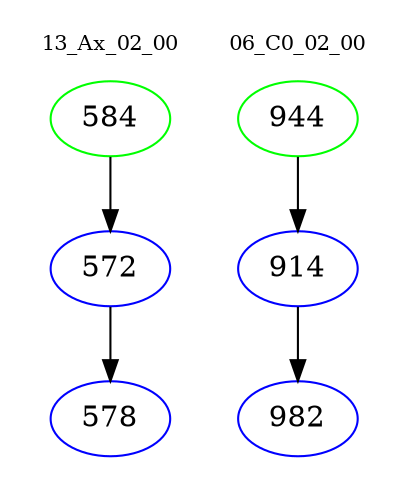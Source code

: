 digraph{
subgraph cluster_0 {
color = white
label = "13_Ax_02_00";
fontsize=10;
T0_584 [label="584", color="green"]
T0_584 -> T0_572 [color="black"]
T0_572 [label="572", color="blue"]
T0_572 -> T0_578 [color="black"]
T0_578 [label="578", color="blue"]
}
subgraph cluster_1 {
color = white
label = "06_C0_02_00";
fontsize=10;
T1_944 [label="944", color="green"]
T1_944 -> T1_914 [color="black"]
T1_914 [label="914", color="blue"]
T1_914 -> T1_982 [color="black"]
T1_982 [label="982", color="blue"]
}
}
